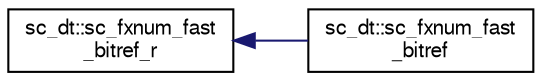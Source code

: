 digraph "Graphical Class Hierarchy"
{
  edge [fontname="FreeSans",fontsize="10",labelfontname="FreeSans",labelfontsize="10"];
  node [fontname="FreeSans",fontsize="10",shape=record];
  rankdir="LR";
  Node0 [label="sc_dt::sc_fxnum_fast\l_bitref_r",height=0.2,width=0.4,color="black", fillcolor="white", style="filled",URL="$a01536.html"];
  Node0 -> Node1 [dir="back",color="midnightblue",fontsize="10",style="solid",fontname="FreeSans"];
  Node1 [label="sc_dt::sc_fxnum_fast\l_bitref",height=0.2,width=0.4,color="black", fillcolor="white", style="filled",URL="$a01540.html"];
}
